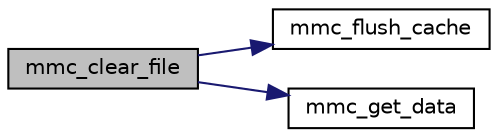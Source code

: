 digraph G
{
  edge [fontname="Helvetica",fontsize="10",labelfontname="Helvetica",labelfontsize="10"];
  node [fontname="Helvetica",fontsize="10",shape=record];
  rankdir="LR";
  Node1 [label="mmc_clear_file",height=0.2,width=0.4,color="black", fillcolor="grey75", style="filled" fontcolor="black"];
  Node1 -> Node2 [color="midnightblue",fontsize="10",style="solid",fontname="Helvetica"];
  Node2 [label="mmc_flush_cache",height=0.2,width=0.4,color="black", fillcolor="white", style="filled",URL="$mmc-vm_8c.html#a4faad3b4a9ed02fd2ebde88068cd4028"];
  Node1 -> Node3 [color="midnightblue",fontsize="10",style="solid",fontname="Helvetica"];
  Node3 [label="mmc_get_data",height=0.2,width=0.4,color="black", fillcolor="white", style="filled",URL="$mmc-vm_8c.html#a25aa2c381c261acbae31715c03056db9"];
}
